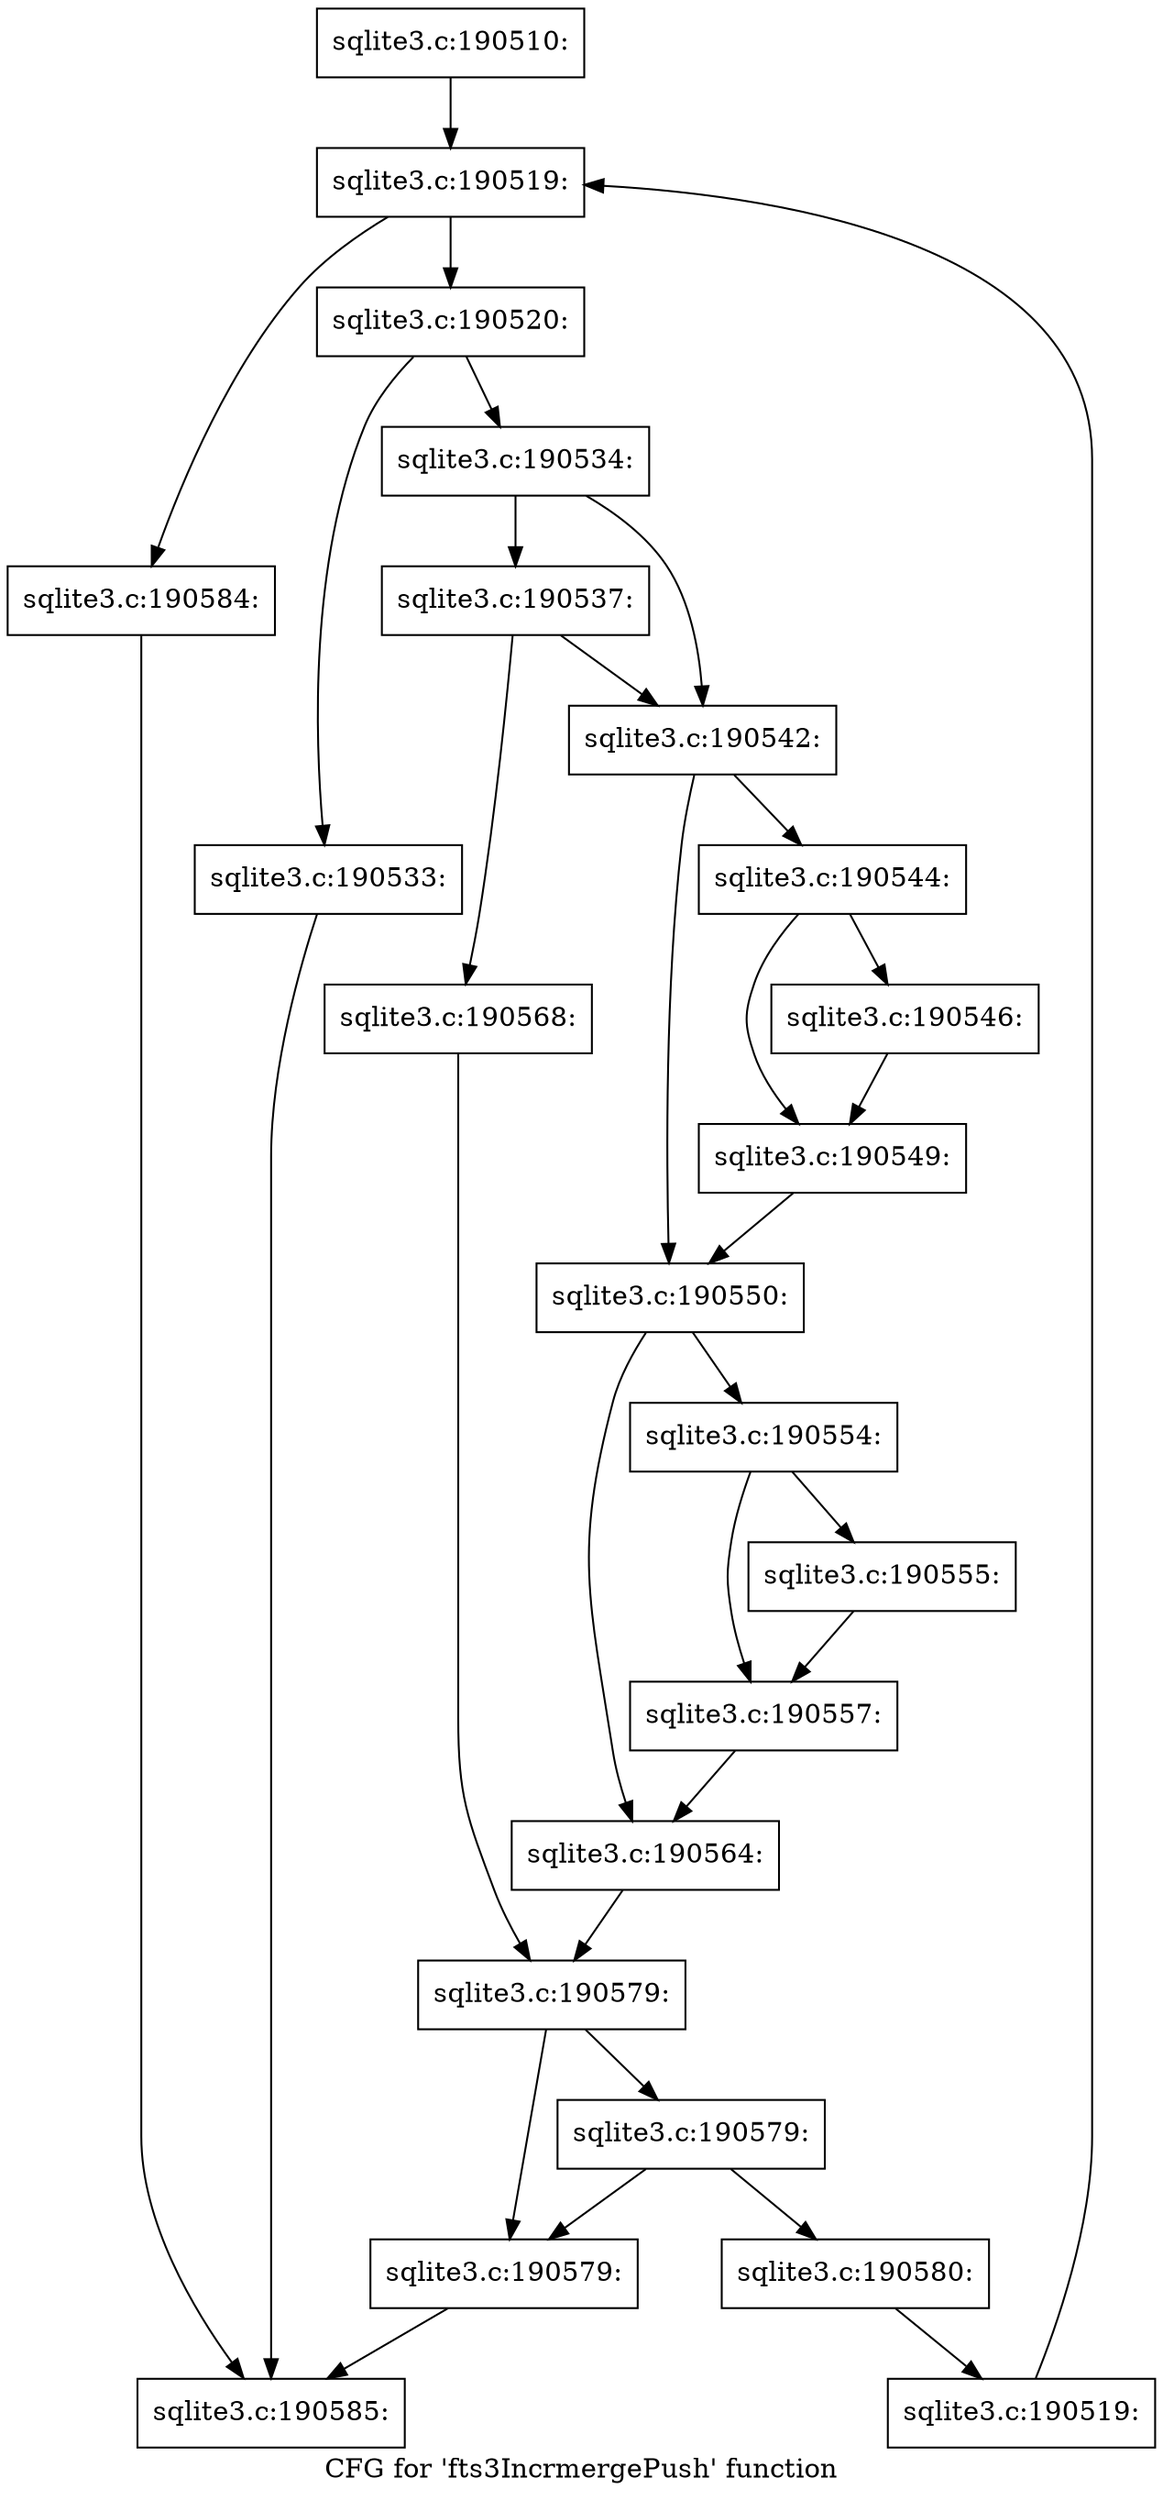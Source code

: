 digraph "CFG for 'fts3IncrmergePush' function" {
	label="CFG for 'fts3IncrmergePush' function";

	Node0x55c0fb1a7d90 [shape=record,label="{sqlite3.c:190510:}"];
	Node0x55c0fb1a7d90 -> Node0x55c0fb1be2b0;
	Node0x55c0fb1be2b0 [shape=record,label="{sqlite3.c:190519:}"];
	Node0x55c0fb1be2b0 -> Node0x55c0fb1be4d0;
	Node0x55c0fb1be2b0 -> Node0x55c0fb1be100;
	Node0x55c0fb1be4d0 [shape=record,label="{sqlite3.c:190520:}"];
	Node0x55c0fb1be4d0 -> Node0x55c0fb1c0b80;
	Node0x55c0fb1be4d0 -> Node0x55c0fb1c0bd0;
	Node0x55c0fb1c0b80 [shape=record,label="{sqlite3.c:190533:}"];
	Node0x55c0fb1c0b80 -> Node0x55c0f6d0f6e0;
	Node0x55c0fb1c0bd0 [shape=record,label="{sqlite3.c:190534:}"];
	Node0x55c0fb1c0bd0 -> Node0x55c0fb1c1890;
	Node0x55c0fb1c0bd0 -> Node0x55c0fb1c1980;
	Node0x55c0fb1c1980 [shape=record,label="{sqlite3.c:190537:}"];
	Node0x55c0fb1c1980 -> Node0x55c0fb1c1890;
	Node0x55c0fb1c1980 -> Node0x55c0fb1c1930;
	Node0x55c0fb1c1890 [shape=record,label="{sqlite3.c:190542:}"];
	Node0x55c0fb1c1890 -> Node0x55c0fb1c2cd0;
	Node0x55c0fb1c1890 -> Node0x55c0fb1c2d20;
	Node0x55c0fb1c2cd0 [shape=record,label="{sqlite3.c:190544:}"];
	Node0x55c0fb1c2cd0 -> Node0x55c0fb1c3630;
	Node0x55c0fb1c2cd0 -> Node0x55c0fb1c3680;
	Node0x55c0fb1c3630 [shape=record,label="{sqlite3.c:190546:}"];
	Node0x55c0fb1c3630 -> Node0x55c0fb1c3680;
	Node0x55c0fb1c3680 [shape=record,label="{sqlite3.c:190549:}"];
	Node0x55c0fb1c3680 -> Node0x55c0fb1c2d20;
	Node0x55c0fb1c2d20 [shape=record,label="{sqlite3.c:190550:}"];
	Node0x55c0fb1c2d20 -> Node0x55c0fb1c5200;
	Node0x55c0fb1c2d20 -> Node0x55c0fb1c5250;
	Node0x55c0fb1c5200 [shape=record,label="{sqlite3.c:190554:}"];
	Node0x55c0fb1c5200 -> Node0x55c0fb1c5660;
	Node0x55c0fb1c5200 -> Node0x55c0fb1c56b0;
	Node0x55c0fb1c5660 [shape=record,label="{sqlite3.c:190555:}"];
	Node0x55c0fb1c5660 -> Node0x55c0fb1c56b0;
	Node0x55c0fb1c56b0 [shape=record,label="{sqlite3.c:190557:}"];
	Node0x55c0fb1c56b0 -> Node0x55c0fb1c5250;
	Node0x55c0fb1c5250 [shape=record,label="{sqlite3.c:190564:}"];
	Node0x55c0fb1c5250 -> Node0x55c0fb1c18e0;
	Node0x55c0fb1c1930 [shape=record,label="{sqlite3.c:190568:}"];
	Node0x55c0fb1c1930 -> Node0x55c0fb1c18e0;
	Node0x55c0fb1c18e0 [shape=record,label="{sqlite3.c:190579:}"];
	Node0x55c0fb1c18e0 -> Node0x55c0fb1cb150;
	Node0x55c0fb1c18e0 -> Node0x55c0fb1cb1f0;
	Node0x55c0fb1cb1f0 [shape=record,label="{sqlite3.c:190579:}"];
	Node0x55c0fb1cb1f0 -> Node0x55c0fb1cb150;
	Node0x55c0fb1cb1f0 -> Node0x55c0fb1cb1a0;
	Node0x55c0fb1cb150 [shape=record,label="{sqlite3.c:190579:}"];
	Node0x55c0fb1cb150 -> Node0x55c0f6d0f6e0;
	Node0x55c0fb1cb1a0 [shape=record,label="{sqlite3.c:190580:}"];
	Node0x55c0fb1cb1a0 -> Node0x55c0fb1be440;
	Node0x55c0fb1be440 [shape=record,label="{sqlite3.c:190519:}"];
	Node0x55c0fb1be440 -> Node0x55c0fb1be2b0;
	Node0x55c0fb1be100 [shape=record,label="{sqlite3.c:190584:}"];
	Node0x55c0fb1be100 -> Node0x55c0f6d0f6e0;
	Node0x55c0f6d0f6e0 [shape=record,label="{sqlite3.c:190585:}"];
}
